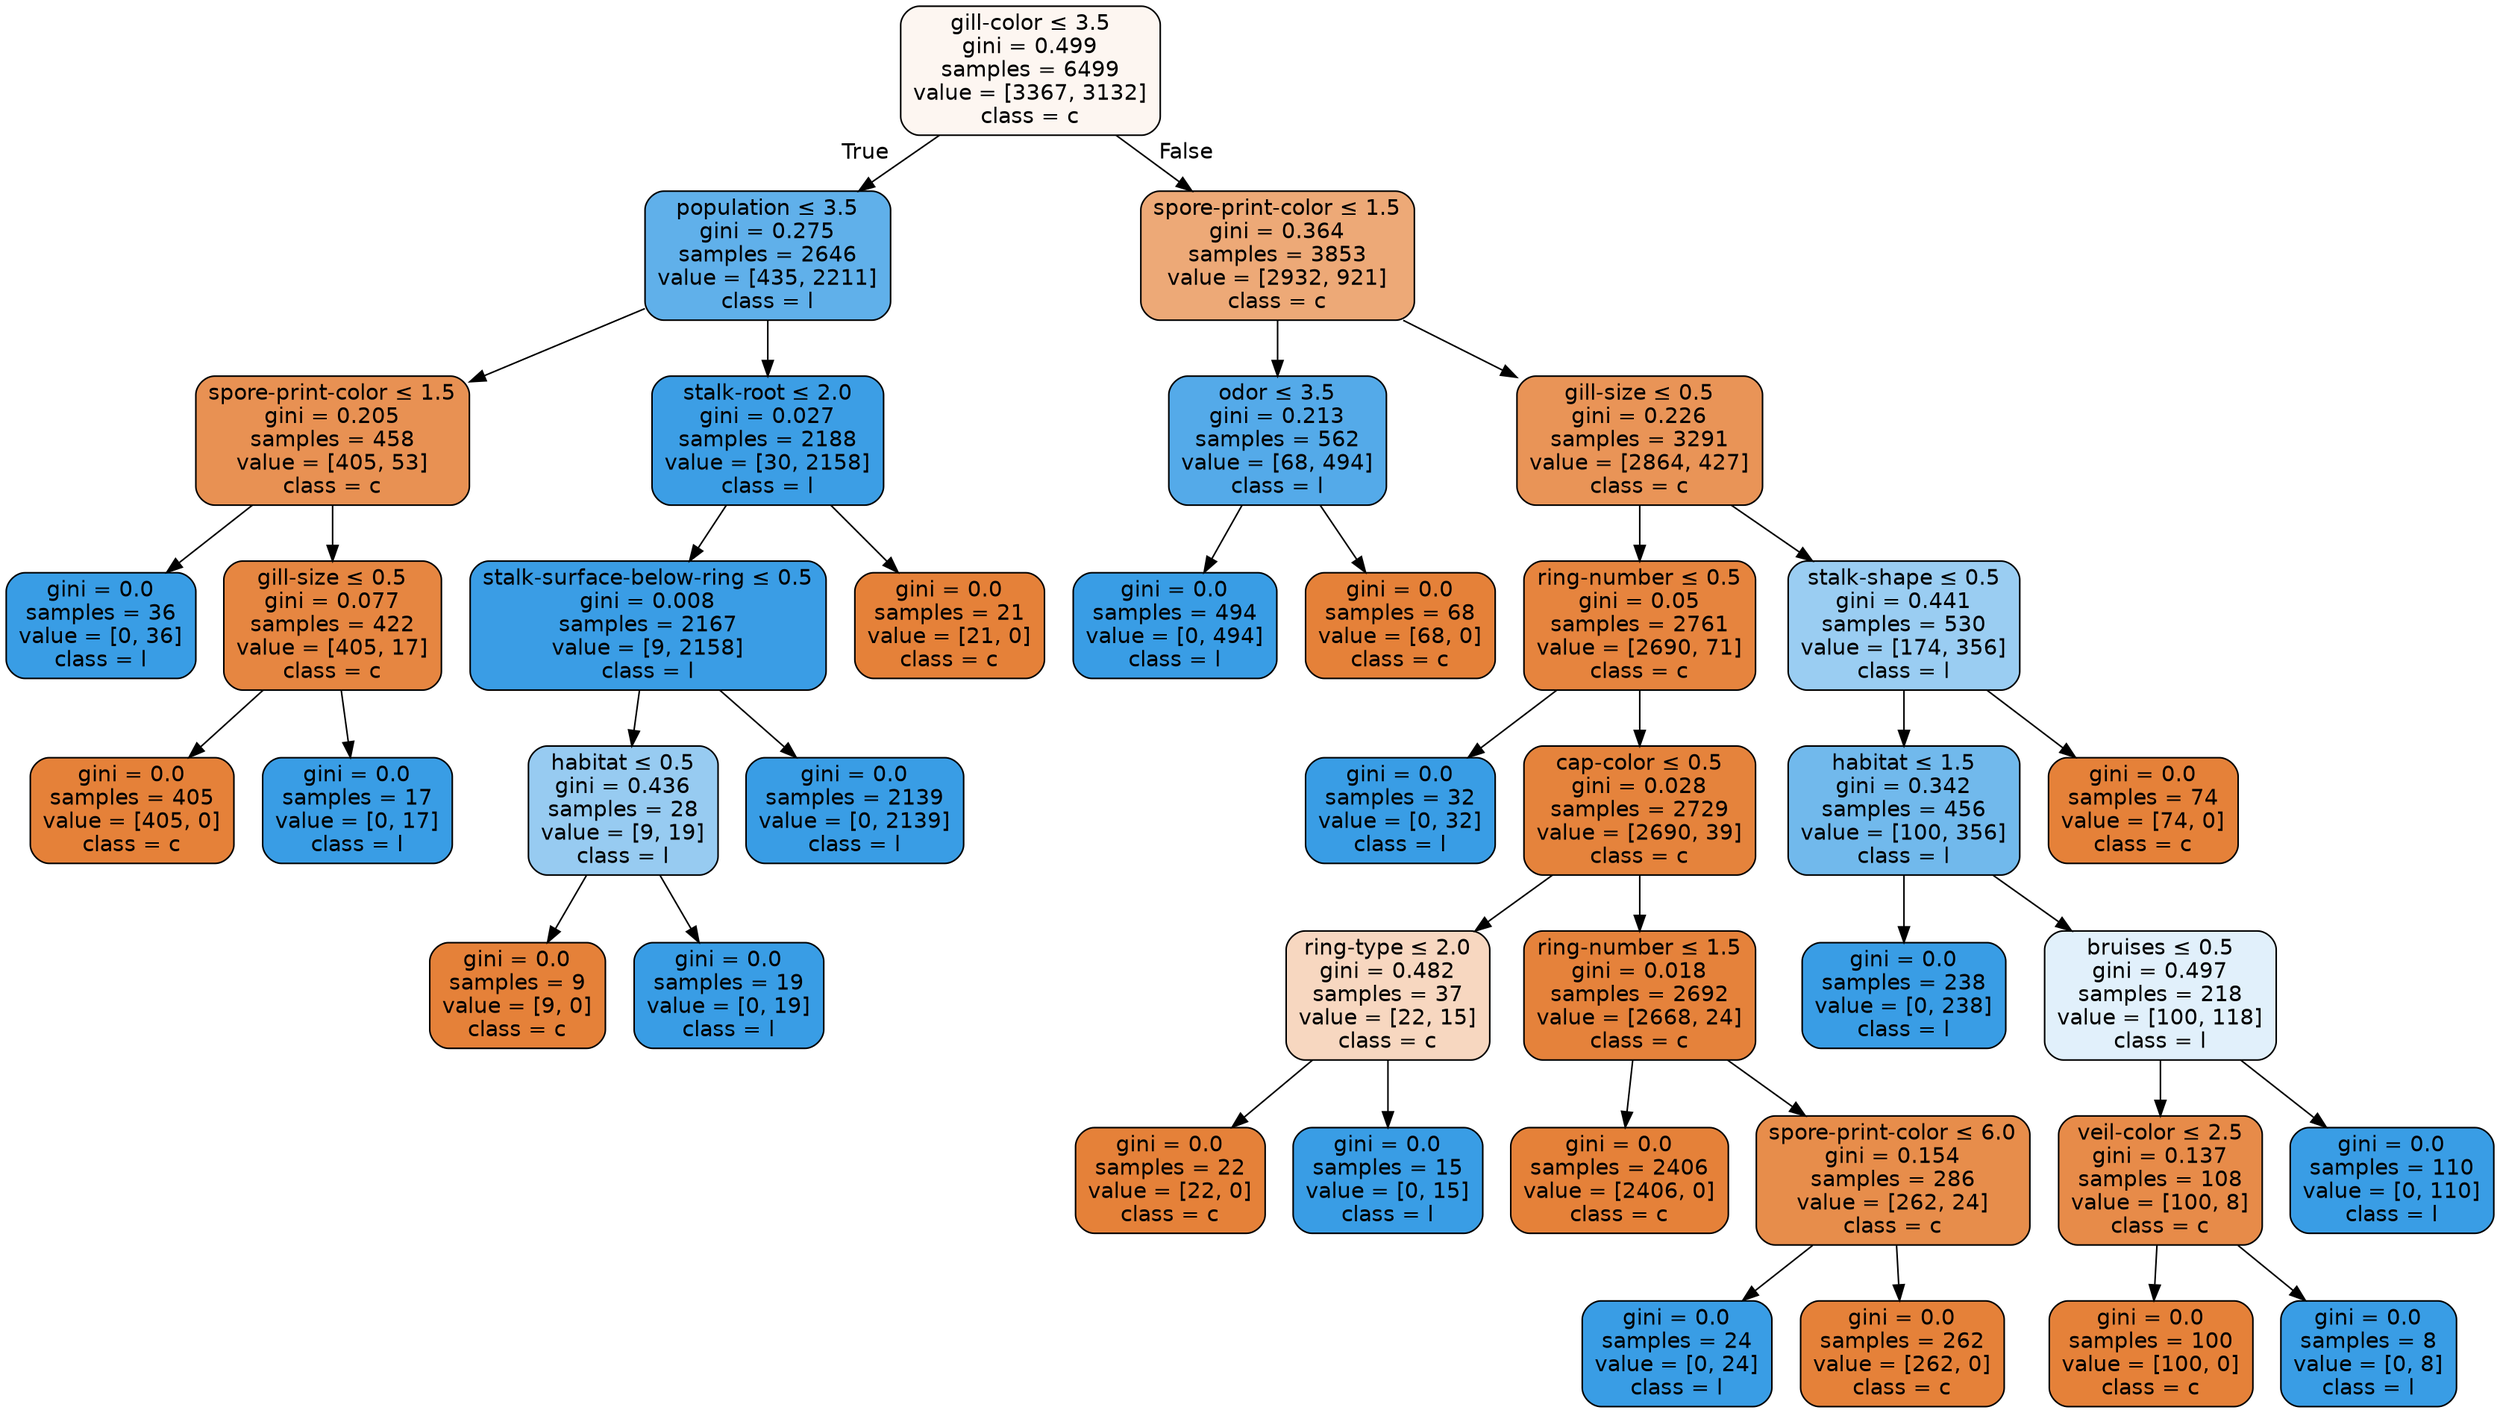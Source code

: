 digraph Tree {
node [shape=box, style="filled, rounded", color="black", fontname=helvetica] ;
edge [fontname=helvetica] ;
0 [label=<gill-color &le; 3.5<br/>gini = 0.499<br/>samples = 6499<br/>value = [3367, 3132]<br/>class = c>, fillcolor="#fdf6f1"] ;
1 [label=<population &le; 3.5<br/>gini = 0.275<br/>samples = 2646<br/>value = [435, 2211]<br/>class = l>, fillcolor="#60b0ea"] ;
0 -> 1 [labeldistance=2.5, labelangle=45, headlabel="True"] ;
2 [label=<spore-print-color &le; 1.5<br/>gini = 0.205<br/>samples = 458<br/>value = [405, 53]<br/>class = c>, fillcolor="#e89153"] ;
1 -> 2 ;
3 [label=<gini = 0.0<br/>samples = 36<br/>value = [0, 36]<br/>class = l>, fillcolor="#399de5"] ;
2 -> 3 ;
4 [label=<gill-size &le; 0.5<br/>gini = 0.077<br/>samples = 422<br/>value = [405, 17]<br/>class = c>, fillcolor="#e68641"] ;
2 -> 4 ;
5 [label=<gini = 0.0<br/>samples = 405<br/>value = [405, 0]<br/>class = c>, fillcolor="#e58139"] ;
4 -> 5 ;
6 [label=<gini = 0.0<br/>samples = 17<br/>value = [0, 17]<br/>class = l>, fillcolor="#399de5"] ;
4 -> 6 ;
7 [label=<stalk-root &le; 2.0<br/>gini = 0.027<br/>samples = 2188<br/>value = [30, 2158]<br/>class = l>, fillcolor="#3c9ee5"] ;
1 -> 7 ;
8 [label=<stalk-surface-below-ring &le; 0.5<br/>gini = 0.008<br/>samples = 2167<br/>value = [9, 2158]<br/>class = l>, fillcolor="#3a9de5"] ;
7 -> 8 ;
9 [label=<habitat &le; 0.5<br/>gini = 0.436<br/>samples = 28<br/>value = [9, 19]<br/>class = l>, fillcolor="#97cbf1"] ;
8 -> 9 ;
10 [label=<gini = 0.0<br/>samples = 9<br/>value = [9, 0]<br/>class = c>, fillcolor="#e58139"] ;
9 -> 10 ;
11 [label=<gini = 0.0<br/>samples = 19<br/>value = [0, 19]<br/>class = l>, fillcolor="#399de5"] ;
9 -> 11 ;
12 [label=<gini = 0.0<br/>samples = 2139<br/>value = [0, 2139]<br/>class = l>, fillcolor="#399de5"] ;
8 -> 12 ;
13 [label=<gini = 0.0<br/>samples = 21<br/>value = [21, 0]<br/>class = c>, fillcolor="#e58139"] ;
7 -> 13 ;
14 [label=<spore-print-color &le; 1.5<br/>gini = 0.364<br/>samples = 3853<br/>value = [2932, 921]<br/>class = c>, fillcolor="#eda977"] ;
0 -> 14 [labeldistance=2.5, labelangle=-45, headlabel="False"] ;
15 [label=<odor &le; 3.5<br/>gini = 0.213<br/>samples = 562<br/>value = [68, 494]<br/>class = l>, fillcolor="#54aae9"] ;
14 -> 15 ;
16 [label=<gini = 0.0<br/>samples = 494<br/>value = [0, 494]<br/>class = l>, fillcolor="#399de5"] ;
15 -> 16 ;
17 [label=<gini = 0.0<br/>samples = 68<br/>value = [68, 0]<br/>class = c>, fillcolor="#e58139"] ;
15 -> 17 ;
18 [label=<gill-size &le; 0.5<br/>gini = 0.226<br/>samples = 3291<br/>value = [2864, 427]<br/>class = c>, fillcolor="#e99457"] ;
14 -> 18 ;
19 [label=<ring-number &le; 0.5<br/>gini = 0.05<br/>samples = 2761<br/>value = [2690, 71]<br/>class = c>, fillcolor="#e6843e"] ;
18 -> 19 ;
20 [label=<gini = 0.0<br/>samples = 32<br/>value = [0, 32]<br/>class = l>, fillcolor="#399de5"] ;
19 -> 20 ;
21 [label=<cap-color &le; 0.5<br/>gini = 0.028<br/>samples = 2729<br/>value = [2690, 39]<br/>class = c>, fillcolor="#e5833c"] ;
19 -> 21 ;
22 [label=<ring-type &le; 2.0<br/>gini = 0.482<br/>samples = 37<br/>value = [22, 15]<br/>class = c>, fillcolor="#f7d7c0"] ;
21 -> 22 ;
23 [label=<gini = 0.0<br/>samples = 22<br/>value = [22, 0]<br/>class = c>, fillcolor="#e58139"] ;
22 -> 23 ;
24 [label=<gini = 0.0<br/>samples = 15<br/>value = [0, 15]<br/>class = l>, fillcolor="#399de5"] ;
22 -> 24 ;
25 [label=<ring-number &le; 1.5<br/>gini = 0.018<br/>samples = 2692<br/>value = [2668, 24]<br/>class = c>, fillcolor="#e5823b"] ;
21 -> 25 ;
26 [label=<gini = 0.0<br/>samples = 2406<br/>value = [2406, 0]<br/>class = c>, fillcolor="#e58139"] ;
25 -> 26 ;
27 [label=<spore-print-color &le; 6.0<br/>gini = 0.154<br/>samples = 286<br/>value = [262, 24]<br/>class = c>, fillcolor="#e78d4b"] ;
25 -> 27 ;
28 [label=<gini = 0.0<br/>samples = 24<br/>value = [0, 24]<br/>class = l>, fillcolor="#399de5"] ;
27 -> 28 ;
29 [label=<gini = 0.0<br/>samples = 262<br/>value = [262, 0]<br/>class = c>, fillcolor="#e58139"] ;
27 -> 29 ;
30 [label=<stalk-shape &le; 0.5<br/>gini = 0.441<br/>samples = 530<br/>value = [174, 356]<br/>class = l>, fillcolor="#9acdf2"] ;
18 -> 30 ;
31 [label=<habitat &le; 1.5<br/>gini = 0.342<br/>samples = 456<br/>value = [100, 356]<br/>class = l>, fillcolor="#71b9ec"] ;
30 -> 31 ;
32 [label=<gini = 0.0<br/>samples = 238<br/>value = [0, 238]<br/>class = l>, fillcolor="#399de5"] ;
31 -> 32 ;
33 [label=<bruises &le; 0.5<br/>gini = 0.497<br/>samples = 218<br/>value = [100, 118]<br/>class = l>, fillcolor="#e1f0fb"] ;
31 -> 33 ;
34 [label=<veil-color &le; 2.5<br/>gini = 0.137<br/>samples = 108<br/>value = [100, 8]<br/>class = c>, fillcolor="#e78b49"] ;
33 -> 34 ;
35 [label=<gini = 0.0<br/>samples = 100<br/>value = [100, 0]<br/>class = c>, fillcolor="#e58139"] ;
34 -> 35 ;
36 [label=<gini = 0.0<br/>samples = 8<br/>value = [0, 8]<br/>class = l>, fillcolor="#399de5"] ;
34 -> 36 ;
37 [label=<gini = 0.0<br/>samples = 110<br/>value = [0, 110]<br/>class = l>, fillcolor="#399de5"] ;
33 -> 37 ;
38 [label=<gini = 0.0<br/>samples = 74<br/>value = [74, 0]<br/>class = c>, fillcolor="#e58139"] ;
30 -> 38 ;
}
